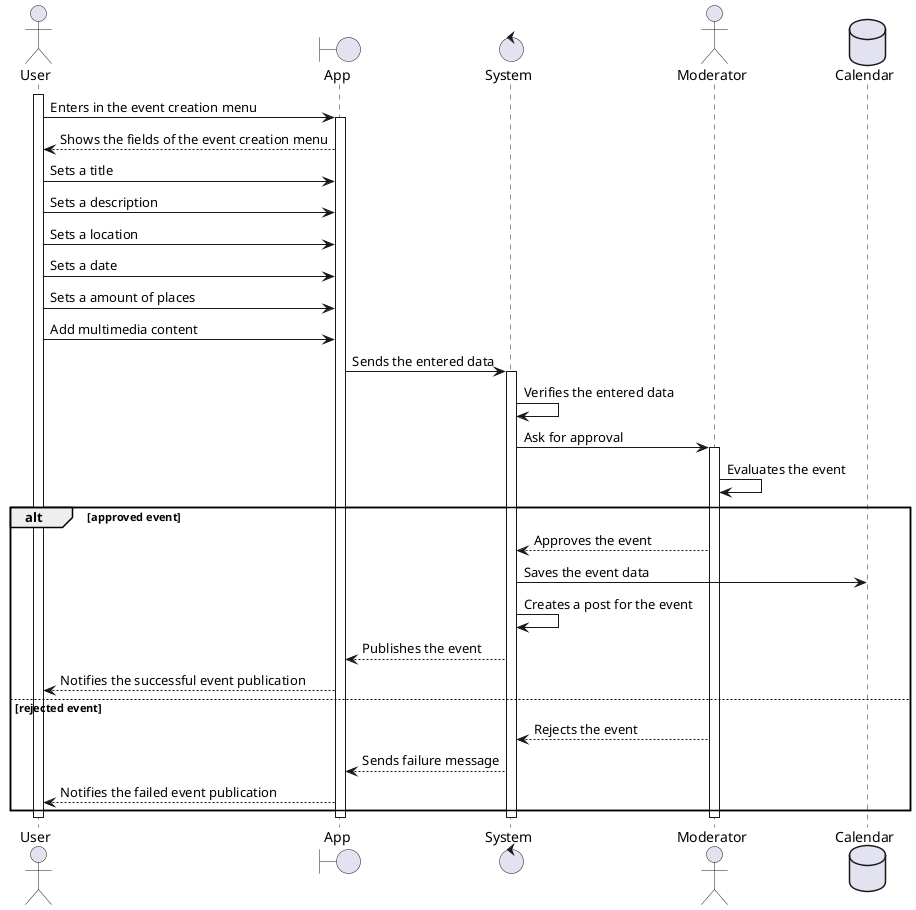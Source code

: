 @startuml EventCreation_UC_SequenceDiagram
actor User
boundary App
control System
actor Moderator
database Calendar

activate User

User -> App : Enters in the event creation menu

activate App

App --> User : Shows the fields of the event creation menu
User -> App : Sets a title
User -> App : Sets a description
User -> App : Sets a location
User -> App : Sets a date
User -> App : Sets a amount of places
User -> App : Add multimedia content
App -> System : Sends the entered data

activate System

System -> System : Verifies the entered data
System -> Moderator : Ask for approval

activate Moderator

Moderator -> Moderator : Evaluates the event

alt approved event
    Moderator --> System : Approves the event
    System -> Calendar : Saves the event data
    System -> System : Creates a post for the event
    System --> App : Publishes the event
    App --> User : Notifies the successful event publication
else rejected event
    Moderator --> System : Rejects the event
    System --> App : Sends failure message
    App --> User : Notifies the failed event publication
end

deactivate User
deactivate App
deactivate System
deactivate Moderator
@enduml